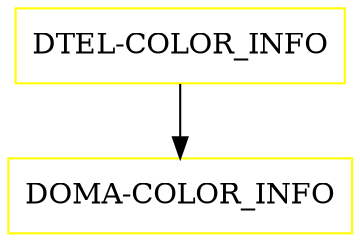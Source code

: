 digraph G {
  "DTEL-COLOR_INFO" [shape=box,color=yellow];
  "DOMA-COLOR_INFO" [shape=box,color=yellow,URL="./DOMA_COLOR_INFO.html"];
  "DTEL-COLOR_INFO" -> "DOMA-COLOR_INFO";
}
